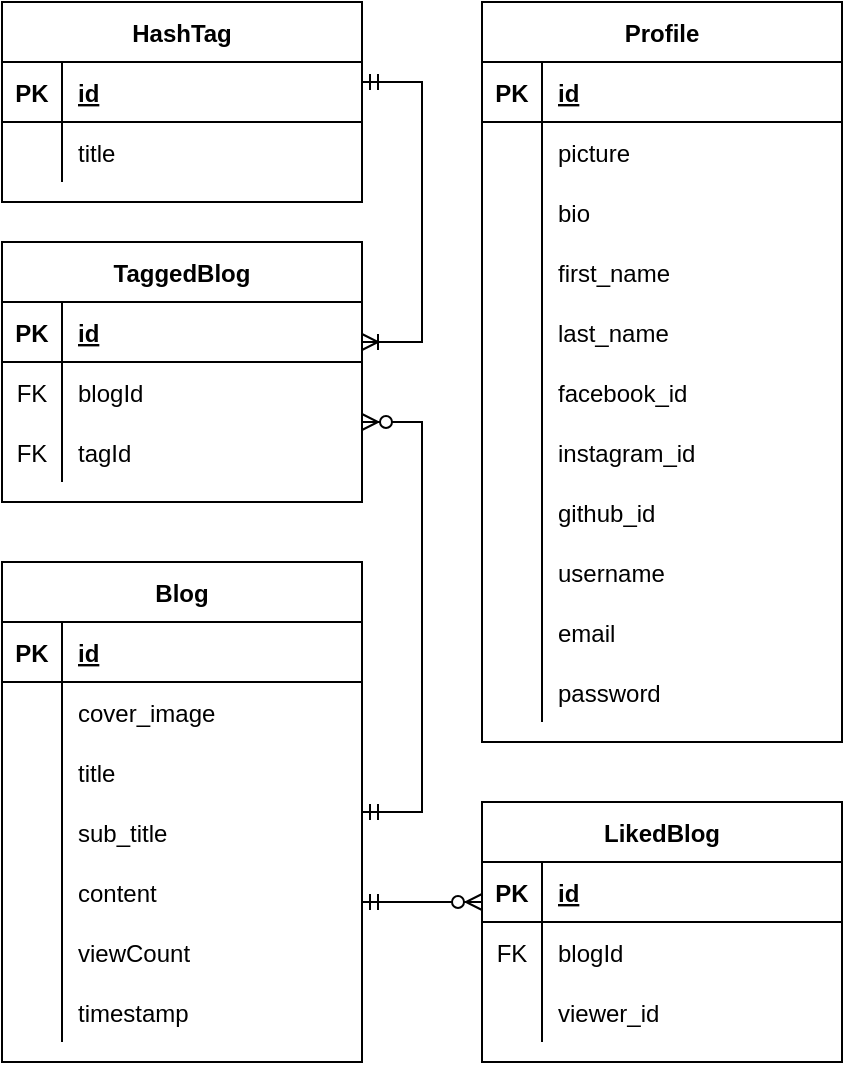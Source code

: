 <mxfile version="13.10.4" type="device"><diagram id="CrE4_WgQPveCSI2A3KZk" name="Page-1"><mxGraphModel dx="868" dy="495" grid="1" gridSize="10" guides="1" tooltips="1" connect="1" arrows="1" fold="1" page="1" pageScale="1" pageWidth="827" pageHeight="1169" math="0" shadow="0"><root><mxCell id="0"/><mxCell id="1" parent="0"/><mxCell id="ZcBDnYC3iPnfvbcbKD_G-1" value="Blog" style="shape=table;startSize=30;container=1;collapsible=1;childLayout=tableLayout;fixedRows=1;rowLines=0;fontStyle=1;align=center;resizeLast=1;" parent="1" vertex="1"><mxGeometry x="330" y="320" width="180" height="250" as="geometry"/></mxCell><mxCell id="ZcBDnYC3iPnfvbcbKD_G-2" value="" style="shape=partialRectangle;collapsible=0;dropTarget=0;pointerEvents=0;fillColor=none;top=0;left=0;bottom=1;right=0;points=[[0,0.5],[1,0.5]];portConstraint=eastwest;" parent="ZcBDnYC3iPnfvbcbKD_G-1" vertex="1"><mxGeometry y="30" width="180" height="30" as="geometry"/></mxCell><mxCell id="ZcBDnYC3iPnfvbcbKD_G-3" value="PK" style="shape=partialRectangle;connectable=0;fillColor=none;top=0;left=0;bottom=0;right=0;fontStyle=1;overflow=hidden;" parent="ZcBDnYC3iPnfvbcbKD_G-2" vertex="1"><mxGeometry width="30" height="30" as="geometry"/></mxCell><mxCell id="ZcBDnYC3iPnfvbcbKD_G-4" value="id" style="shape=partialRectangle;connectable=0;fillColor=none;top=0;left=0;bottom=0;right=0;align=left;spacingLeft=6;fontStyle=5;overflow=hidden;" parent="ZcBDnYC3iPnfvbcbKD_G-2" vertex="1"><mxGeometry x="30" width="150" height="30" as="geometry"/></mxCell><mxCell id="ZcBDnYC3iPnfvbcbKD_G-14" value="" style="shape=partialRectangle;collapsible=0;dropTarget=0;pointerEvents=0;fillColor=none;top=0;left=0;bottom=0;right=0;points=[[0,0.5],[1,0.5]];portConstraint=eastwest;" parent="ZcBDnYC3iPnfvbcbKD_G-1" vertex="1"><mxGeometry y="60" width="180" height="30" as="geometry"/></mxCell><mxCell id="ZcBDnYC3iPnfvbcbKD_G-15" value="" style="shape=partialRectangle;connectable=0;fillColor=none;top=0;left=0;bottom=0;right=0;editable=1;overflow=hidden;" parent="ZcBDnYC3iPnfvbcbKD_G-14" vertex="1"><mxGeometry width="30" height="30" as="geometry"/></mxCell><mxCell id="ZcBDnYC3iPnfvbcbKD_G-16" value="cover_image" style="shape=partialRectangle;connectable=0;fillColor=none;top=0;left=0;bottom=0;right=0;align=left;spacingLeft=6;overflow=hidden;" parent="ZcBDnYC3iPnfvbcbKD_G-14" vertex="1"><mxGeometry x="30" width="150" height="30" as="geometry"/></mxCell><mxCell id="ZcBDnYC3iPnfvbcbKD_G-5" value="" style="shape=partialRectangle;collapsible=0;dropTarget=0;pointerEvents=0;fillColor=none;top=0;left=0;bottom=0;right=0;points=[[0,0.5],[1,0.5]];portConstraint=eastwest;" parent="ZcBDnYC3iPnfvbcbKD_G-1" vertex="1"><mxGeometry y="90" width="180" height="30" as="geometry"/></mxCell><mxCell id="ZcBDnYC3iPnfvbcbKD_G-6" value="" style="shape=partialRectangle;connectable=0;fillColor=none;top=0;left=0;bottom=0;right=0;editable=1;overflow=hidden;" parent="ZcBDnYC3iPnfvbcbKD_G-5" vertex="1"><mxGeometry width="30" height="30" as="geometry"/></mxCell><mxCell id="ZcBDnYC3iPnfvbcbKD_G-7" value="title" style="shape=partialRectangle;connectable=0;fillColor=none;top=0;left=0;bottom=0;right=0;align=left;spacingLeft=6;overflow=hidden;" parent="ZcBDnYC3iPnfvbcbKD_G-5" vertex="1"><mxGeometry x="30" width="150" height="30" as="geometry"/></mxCell><mxCell id="ZcBDnYC3iPnfvbcbKD_G-79" value="" style="shape=partialRectangle;collapsible=0;dropTarget=0;pointerEvents=0;fillColor=none;top=0;left=0;bottom=0;right=0;points=[[0,0.5],[1,0.5]];portConstraint=eastwest;" parent="ZcBDnYC3iPnfvbcbKD_G-1" vertex="1"><mxGeometry y="120" width="180" height="30" as="geometry"/></mxCell><mxCell id="ZcBDnYC3iPnfvbcbKD_G-80" value="" style="shape=partialRectangle;connectable=0;fillColor=none;top=0;left=0;bottom=0;right=0;editable=1;overflow=hidden;" parent="ZcBDnYC3iPnfvbcbKD_G-79" vertex="1"><mxGeometry width="30" height="30" as="geometry"/></mxCell><mxCell id="ZcBDnYC3iPnfvbcbKD_G-81" value="sub_title" style="shape=partialRectangle;connectable=0;fillColor=none;top=0;left=0;bottom=0;right=0;align=left;spacingLeft=6;overflow=hidden;" parent="ZcBDnYC3iPnfvbcbKD_G-79" vertex="1"><mxGeometry x="30" width="150" height="30" as="geometry"/></mxCell><mxCell id="ZcBDnYC3iPnfvbcbKD_G-8" value="" style="shape=partialRectangle;collapsible=0;dropTarget=0;pointerEvents=0;fillColor=none;top=0;left=0;bottom=0;right=0;points=[[0,0.5],[1,0.5]];portConstraint=eastwest;" parent="ZcBDnYC3iPnfvbcbKD_G-1" vertex="1"><mxGeometry y="150" width="180" height="30" as="geometry"/></mxCell><mxCell id="ZcBDnYC3iPnfvbcbKD_G-9" value="" style="shape=partialRectangle;connectable=0;fillColor=none;top=0;left=0;bottom=0;right=0;editable=1;overflow=hidden;" parent="ZcBDnYC3iPnfvbcbKD_G-8" vertex="1"><mxGeometry width="30" height="30" as="geometry"/></mxCell><mxCell id="ZcBDnYC3iPnfvbcbKD_G-10" value="content" style="shape=partialRectangle;connectable=0;fillColor=none;top=0;left=0;bottom=0;right=0;align=left;spacingLeft=6;overflow=hidden;" parent="ZcBDnYC3iPnfvbcbKD_G-8" vertex="1"><mxGeometry x="30" width="150" height="30" as="geometry"/></mxCell><mxCell id="YktGPGY7-e5dWmQ_-Fxg-2" value="" style="shape=partialRectangle;collapsible=0;dropTarget=0;pointerEvents=0;fillColor=none;top=0;left=0;bottom=0;right=0;points=[[0,0.5],[1,0.5]];portConstraint=eastwest;" vertex="1" parent="ZcBDnYC3iPnfvbcbKD_G-1"><mxGeometry y="180" width="180" height="30" as="geometry"/></mxCell><mxCell id="YktGPGY7-e5dWmQ_-Fxg-3" value="" style="shape=partialRectangle;connectable=0;fillColor=none;top=0;left=0;bottom=0;right=0;editable=1;overflow=hidden;" vertex="1" parent="YktGPGY7-e5dWmQ_-Fxg-2"><mxGeometry width="30" height="30" as="geometry"/></mxCell><mxCell id="YktGPGY7-e5dWmQ_-Fxg-4" value="viewCount" style="shape=partialRectangle;connectable=0;fillColor=none;top=0;left=0;bottom=0;right=0;align=left;spacingLeft=6;overflow=hidden;" vertex="1" parent="YktGPGY7-e5dWmQ_-Fxg-2"><mxGeometry x="30" width="150" height="30" as="geometry"/></mxCell><mxCell id="ZcBDnYC3iPnfvbcbKD_G-11" value="" style="shape=partialRectangle;collapsible=0;dropTarget=0;pointerEvents=0;fillColor=none;top=0;left=0;bottom=0;right=0;points=[[0,0.5],[1,0.5]];portConstraint=eastwest;" parent="ZcBDnYC3iPnfvbcbKD_G-1" vertex="1"><mxGeometry y="210" width="180" height="30" as="geometry"/></mxCell><mxCell id="ZcBDnYC3iPnfvbcbKD_G-12" value="" style="shape=partialRectangle;connectable=0;fillColor=none;top=0;left=0;bottom=0;right=0;editable=1;overflow=hidden;" parent="ZcBDnYC3iPnfvbcbKD_G-11" vertex="1"><mxGeometry width="30" height="30" as="geometry"/></mxCell><mxCell id="ZcBDnYC3iPnfvbcbKD_G-13" value="timestamp" style="shape=partialRectangle;connectable=0;fillColor=none;top=0;left=0;bottom=0;right=0;align=left;spacingLeft=6;overflow=hidden;" parent="ZcBDnYC3iPnfvbcbKD_G-11" vertex="1"><mxGeometry x="30" width="150" height="30" as="geometry"/></mxCell><mxCell id="ZcBDnYC3iPnfvbcbKD_G-78" style="edgeStyle=orthogonalEdgeStyle;rounded=0;orthogonalLoop=1;jettySize=auto;html=1;endArrow=ERoneToMany;endFill=0;startArrow=ERmandOne;startFill=0;" parent="1" source="ZcBDnYC3iPnfvbcbKD_G-17" target="ZcBDnYC3iPnfvbcbKD_G-30" edge="1"><mxGeometry relative="1" as="geometry"><Array as="points"><mxPoint x="540" y="80"/><mxPoint x="540" y="210"/></Array></mxGeometry></mxCell><mxCell id="ZcBDnYC3iPnfvbcbKD_G-17" value="HashTag" style="shape=table;startSize=30;container=1;collapsible=1;childLayout=tableLayout;fixedRows=1;rowLines=0;fontStyle=1;align=center;resizeLast=1;" parent="1" vertex="1"><mxGeometry x="330" y="40" width="180" height="100" as="geometry"/></mxCell><mxCell id="ZcBDnYC3iPnfvbcbKD_G-18" value="" style="shape=partialRectangle;collapsible=0;dropTarget=0;pointerEvents=0;fillColor=none;top=0;left=0;bottom=1;right=0;points=[[0,0.5],[1,0.5]];portConstraint=eastwest;" parent="ZcBDnYC3iPnfvbcbKD_G-17" vertex="1"><mxGeometry y="30" width="180" height="30" as="geometry"/></mxCell><mxCell id="ZcBDnYC3iPnfvbcbKD_G-19" value="PK" style="shape=partialRectangle;connectable=0;fillColor=none;top=0;left=0;bottom=0;right=0;fontStyle=1;overflow=hidden;" parent="ZcBDnYC3iPnfvbcbKD_G-18" vertex="1"><mxGeometry width="30" height="30" as="geometry"/></mxCell><mxCell id="ZcBDnYC3iPnfvbcbKD_G-20" value="id" style="shape=partialRectangle;connectable=0;fillColor=none;top=0;left=0;bottom=0;right=0;align=left;spacingLeft=6;fontStyle=5;overflow=hidden;" parent="ZcBDnYC3iPnfvbcbKD_G-18" vertex="1"><mxGeometry x="30" width="150" height="30" as="geometry"/></mxCell><mxCell id="ZcBDnYC3iPnfvbcbKD_G-21" value="" style="shape=partialRectangle;collapsible=0;dropTarget=0;pointerEvents=0;fillColor=none;top=0;left=0;bottom=0;right=0;points=[[0,0.5],[1,0.5]];portConstraint=eastwest;" parent="ZcBDnYC3iPnfvbcbKD_G-17" vertex="1"><mxGeometry y="60" width="180" height="30" as="geometry"/></mxCell><mxCell id="ZcBDnYC3iPnfvbcbKD_G-22" value="" style="shape=partialRectangle;connectable=0;fillColor=none;top=0;left=0;bottom=0;right=0;editable=1;overflow=hidden;" parent="ZcBDnYC3iPnfvbcbKD_G-21" vertex="1"><mxGeometry width="30" height="30" as="geometry"/></mxCell><mxCell id="ZcBDnYC3iPnfvbcbKD_G-23" value="title" style="shape=partialRectangle;connectable=0;fillColor=none;top=0;left=0;bottom=0;right=0;align=left;spacingLeft=6;overflow=hidden;" parent="ZcBDnYC3iPnfvbcbKD_G-21" vertex="1"><mxGeometry x="30" width="150" height="30" as="geometry"/></mxCell><mxCell id="ZcBDnYC3iPnfvbcbKD_G-30" value="TaggedBlog" style="shape=table;startSize=30;container=1;collapsible=1;childLayout=tableLayout;fixedRows=1;rowLines=0;fontStyle=1;align=center;resizeLast=1;" parent="1" vertex="1"><mxGeometry x="330" y="160" width="180" height="130" as="geometry"/></mxCell><mxCell id="ZcBDnYC3iPnfvbcbKD_G-31" value="" style="shape=partialRectangle;collapsible=0;dropTarget=0;pointerEvents=0;fillColor=none;top=0;left=0;bottom=1;right=0;points=[[0,0.5],[1,0.5]];portConstraint=eastwest;" parent="ZcBDnYC3iPnfvbcbKD_G-30" vertex="1"><mxGeometry y="30" width="180" height="30" as="geometry"/></mxCell><mxCell id="ZcBDnYC3iPnfvbcbKD_G-32" value="PK" style="shape=partialRectangle;connectable=0;fillColor=none;top=0;left=0;bottom=0;right=0;fontStyle=1;overflow=hidden;" parent="ZcBDnYC3iPnfvbcbKD_G-31" vertex="1"><mxGeometry width="30" height="30" as="geometry"/></mxCell><mxCell id="ZcBDnYC3iPnfvbcbKD_G-33" value="id" style="shape=partialRectangle;connectable=0;fillColor=none;top=0;left=0;bottom=0;right=0;align=left;spacingLeft=6;fontStyle=5;overflow=hidden;" parent="ZcBDnYC3iPnfvbcbKD_G-31" vertex="1"><mxGeometry x="30" width="150" height="30" as="geometry"/></mxCell><mxCell id="ZcBDnYC3iPnfvbcbKD_G-34" value="" style="shape=partialRectangle;collapsible=0;dropTarget=0;pointerEvents=0;fillColor=none;top=0;left=0;bottom=0;right=0;points=[[0,0.5],[1,0.5]];portConstraint=eastwest;" parent="ZcBDnYC3iPnfvbcbKD_G-30" vertex="1"><mxGeometry y="60" width="180" height="30" as="geometry"/></mxCell><mxCell id="ZcBDnYC3iPnfvbcbKD_G-35" value="FK" style="shape=partialRectangle;connectable=0;fillColor=none;top=0;left=0;bottom=0;right=0;editable=1;overflow=hidden;" parent="ZcBDnYC3iPnfvbcbKD_G-34" vertex="1"><mxGeometry width="30" height="30" as="geometry"/></mxCell><mxCell id="ZcBDnYC3iPnfvbcbKD_G-36" value="blogId" style="shape=partialRectangle;connectable=0;fillColor=none;top=0;left=0;bottom=0;right=0;align=left;spacingLeft=6;overflow=hidden;" parent="ZcBDnYC3iPnfvbcbKD_G-34" vertex="1"><mxGeometry x="30" width="150" height="30" as="geometry"/></mxCell><mxCell id="ZcBDnYC3iPnfvbcbKD_G-37" value="" style="shape=partialRectangle;collapsible=0;dropTarget=0;pointerEvents=0;fillColor=none;top=0;left=0;bottom=0;right=0;points=[[0,0.5],[1,0.5]];portConstraint=eastwest;" parent="ZcBDnYC3iPnfvbcbKD_G-30" vertex="1"><mxGeometry y="90" width="180" height="30" as="geometry"/></mxCell><mxCell id="ZcBDnYC3iPnfvbcbKD_G-38" value="FK" style="shape=partialRectangle;connectable=0;fillColor=none;top=0;left=0;bottom=0;right=0;editable=1;overflow=hidden;" parent="ZcBDnYC3iPnfvbcbKD_G-37" vertex="1"><mxGeometry width="30" height="30" as="geometry"/></mxCell><mxCell id="ZcBDnYC3iPnfvbcbKD_G-39" value="tagId" style="shape=partialRectangle;connectable=0;fillColor=none;top=0;left=0;bottom=0;right=0;align=left;spacingLeft=6;overflow=hidden;" parent="ZcBDnYC3iPnfvbcbKD_G-37" vertex="1"><mxGeometry x="30" width="150" height="30" as="geometry"/></mxCell><mxCell id="ZcBDnYC3iPnfvbcbKD_G-43" value="Profile" style="shape=table;startSize=30;container=1;collapsible=1;childLayout=tableLayout;fixedRows=1;rowLines=0;fontStyle=1;align=center;resizeLast=1;" parent="1" vertex="1"><mxGeometry x="570" y="40" width="180" height="370" as="geometry"/></mxCell><mxCell id="ZcBDnYC3iPnfvbcbKD_G-44" value="" style="shape=partialRectangle;collapsible=0;dropTarget=0;pointerEvents=0;fillColor=none;top=0;left=0;bottom=1;right=0;points=[[0,0.5],[1,0.5]];portConstraint=eastwest;" parent="ZcBDnYC3iPnfvbcbKD_G-43" vertex="1"><mxGeometry y="30" width="180" height="30" as="geometry"/></mxCell><mxCell id="ZcBDnYC3iPnfvbcbKD_G-45" value="PK" style="shape=partialRectangle;connectable=0;fillColor=none;top=0;left=0;bottom=0;right=0;fontStyle=1;overflow=hidden;" parent="ZcBDnYC3iPnfvbcbKD_G-44" vertex="1"><mxGeometry width="30" height="30" as="geometry"/></mxCell><mxCell id="ZcBDnYC3iPnfvbcbKD_G-46" value="id" style="shape=partialRectangle;connectable=0;fillColor=none;top=0;left=0;bottom=0;right=0;align=left;spacingLeft=6;fontStyle=5;overflow=hidden;" parent="ZcBDnYC3iPnfvbcbKD_G-44" vertex="1"><mxGeometry x="30" width="150" height="30" as="geometry"/></mxCell><mxCell id="ZcBDnYC3iPnfvbcbKD_G-74" value="" style="shape=partialRectangle;collapsible=0;dropTarget=0;pointerEvents=0;fillColor=none;top=0;left=0;bottom=0;right=0;points=[[0,0.5],[1,0.5]];portConstraint=eastwest;" parent="ZcBDnYC3iPnfvbcbKD_G-43" vertex="1"><mxGeometry y="60" width="180" height="30" as="geometry"/></mxCell><mxCell id="ZcBDnYC3iPnfvbcbKD_G-75" value="" style="shape=partialRectangle;connectable=0;fillColor=none;top=0;left=0;bottom=0;right=0;editable=1;overflow=hidden;" parent="ZcBDnYC3iPnfvbcbKD_G-74" vertex="1"><mxGeometry width="30" height="30" as="geometry"/></mxCell><mxCell id="ZcBDnYC3iPnfvbcbKD_G-76" value="picture" style="shape=partialRectangle;connectable=0;fillColor=none;top=0;left=0;bottom=0;right=0;align=left;spacingLeft=6;overflow=hidden;" parent="ZcBDnYC3iPnfvbcbKD_G-74" vertex="1"><mxGeometry x="30" width="150" height="30" as="geometry"/></mxCell><mxCell id="ZcBDnYC3iPnfvbcbKD_G-59" value="" style="shape=partialRectangle;collapsible=0;dropTarget=0;pointerEvents=0;fillColor=none;top=0;left=0;bottom=0;right=0;points=[[0,0.5],[1,0.5]];portConstraint=eastwest;" parent="ZcBDnYC3iPnfvbcbKD_G-43" vertex="1"><mxGeometry y="90" width="180" height="30" as="geometry"/></mxCell><mxCell id="ZcBDnYC3iPnfvbcbKD_G-60" value="" style="shape=partialRectangle;connectable=0;fillColor=none;top=0;left=0;bottom=0;right=0;editable=1;overflow=hidden;" parent="ZcBDnYC3iPnfvbcbKD_G-59" vertex="1"><mxGeometry width="30" height="30" as="geometry"/></mxCell><mxCell id="ZcBDnYC3iPnfvbcbKD_G-61" value="bio" style="shape=partialRectangle;connectable=0;fillColor=none;top=0;left=0;bottom=0;right=0;align=left;spacingLeft=6;overflow=hidden;" parent="ZcBDnYC3iPnfvbcbKD_G-59" vertex="1"><mxGeometry x="30" width="150" height="30" as="geometry"/></mxCell><mxCell id="ZcBDnYC3iPnfvbcbKD_G-50" value="" style="shape=partialRectangle;collapsible=0;dropTarget=0;pointerEvents=0;fillColor=none;top=0;left=0;bottom=0;right=0;points=[[0,0.5],[1,0.5]];portConstraint=eastwest;" parent="ZcBDnYC3iPnfvbcbKD_G-43" vertex="1"><mxGeometry y="120" width="180" height="30" as="geometry"/></mxCell><mxCell id="ZcBDnYC3iPnfvbcbKD_G-51" value="" style="shape=partialRectangle;connectable=0;fillColor=none;top=0;left=0;bottom=0;right=0;editable=1;overflow=hidden;" parent="ZcBDnYC3iPnfvbcbKD_G-50" vertex="1"><mxGeometry width="30" height="30" as="geometry"/></mxCell><mxCell id="ZcBDnYC3iPnfvbcbKD_G-52" value="first_name" style="shape=partialRectangle;connectable=0;fillColor=none;top=0;left=0;bottom=0;right=0;align=left;spacingLeft=6;overflow=hidden;" parent="ZcBDnYC3iPnfvbcbKD_G-50" vertex="1"><mxGeometry x="30" width="150" height="30" as="geometry"/></mxCell><mxCell id="ZcBDnYC3iPnfvbcbKD_G-53" value="" style="shape=partialRectangle;collapsible=0;dropTarget=0;pointerEvents=0;fillColor=none;top=0;left=0;bottom=0;right=0;points=[[0,0.5],[1,0.5]];portConstraint=eastwest;" parent="ZcBDnYC3iPnfvbcbKD_G-43" vertex="1"><mxGeometry y="150" width="180" height="30" as="geometry"/></mxCell><mxCell id="ZcBDnYC3iPnfvbcbKD_G-54" value="" style="shape=partialRectangle;connectable=0;fillColor=none;top=0;left=0;bottom=0;right=0;editable=1;overflow=hidden;" parent="ZcBDnYC3iPnfvbcbKD_G-53" vertex="1"><mxGeometry width="30" height="30" as="geometry"/></mxCell><mxCell id="ZcBDnYC3iPnfvbcbKD_G-55" value="last_name" style="shape=partialRectangle;connectable=0;fillColor=none;top=0;left=0;bottom=0;right=0;align=left;spacingLeft=6;overflow=hidden;" parent="ZcBDnYC3iPnfvbcbKD_G-53" vertex="1"><mxGeometry x="30" width="150" height="30" as="geometry"/></mxCell><mxCell id="ZcBDnYC3iPnfvbcbKD_G-56" value="" style="shape=partialRectangle;collapsible=0;dropTarget=0;pointerEvents=0;fillColor=none;top=0;left=0;bottom=0;right=0;points=[[0,0.5],[1,0.5]];portConstraint=eastwest;" parent="ZcBDnYC3iPnfvbcbKD_G-43" vertex="1"><mxGeometry y="180" width="180" height="30" as="geometry"/></mxCell><mxCell id="ZcBDnYC3iPnfvbcbKD_G-57" value="" style="shape=partialRectangle;connectable=0;fillColor=none;top=0;left=0;bottom=0;right=0;editable=1;overflow=hidden;" parent="ZcBDnYC3iPnfvbcbKD_G-56" vertex="1"><mxGeometry width="30" height="30" as="geometry"/></mxCell><mxCell id="ZcBDnYC3iPnfvbcbKD_G-58" value="facebook_id" style="shape=partialRectangle;connectable=0;fillColor=none;top=0;left=0;bottom=0;right=0;align=left;spacingLeft=6;overflow=hidden;" parent="ZcBDnYC3iPnfvbcbKD_G-56" vertex="1"><mxGeometry x="30" width="150" height="30" as="geometry"/></mxCell><mxCell id="ZcBDnYC3iPnfvbcbKD_G-62" value="" style="shape=partialRectangle;collapsible=0;dropTarget=0;pointerEvents=0;fillColor=none;top=0;left=0;bottom=0;right=0;points=[[0,0.5],[1,0.5]];portConstraint=eastwest;" parent="ZcBDnYC3iPnfvbcbKD_G-43" vertex="1"><mxGeometry y="210" width="180" height="30" as="geometry"/></mxCell><mxCell id="ZcBDnYC3iPnfvbcbKD_G-63" value="" style="shape=partialRectangle;connectable=0;fillColor=none;top=0;left=0;bottom=0;right=0;editable=1;overflow=hidden;" parent="ZcBDnYC3iPnfvbcbKD_G-62" vertex="1"><mxGeometry width="30" height="30" as="geometry"/></mxCell><mxCell id="ZcBDnYC3iPnfvbcbKD_G-64" value="instagram_id" style="shape=partialRectangle;connectable=0;fillColor=none;top=0;left=0;bottom=0;right=0;align=left;spacingLeft=6;overflow=hidden;" parent="ZcBDnYC3iPnfvbcbKD_G-62" vertex="1"><mxGeometry x="30" width="150" height="30" as="geometry"/></mxCell><mxCell id="ZcBDnYC3iPnfvbcbKD_G-65" value="" style="shape=partialRectangle;collapsible=0;dropTarget=0;pointerEvents=0;fillColor=none;top=0;left=0;bottom=0;right=0;points=[[0,0.5],[1,0.5]];portConstraint=eastwest;" parent="ZcBDnYC3iPnfvbcbKD_G-43" vertex="1"><mxGeometry y="240" width="180" height="30" as="geometry"/></mxCell><mxCell id="ZcBDnYC3iPnfvbcbKD_G-66" value="" style="shape=partialRectangle;connectable=0;fillColor=none;top=0;left=0;bottom=0;right=0;editable=1;overflow=hidden;" parent="ZcBDnYC3iPnfvbcbKD_G-65" vertex="1"><mxGeometry width="30" height="30" as="geometry"/></mxCell><mxCell id="ZcBDnYC3iPnfvbcbKD_G-67" value="github_id" style="shape=partialRectangle;connectable=0;fillColor=none;top=0;left=0;bottom=0;right=0;align=left;spacingLeft=6;overflow=hidden;" parent="ZcBDnYC3iPnfvbcbKD_G-65" vertex="1"><mxGeometry x="30" width="150" height="30" as="geometry"/></mxCell><mxCell id="ZcBDnYC3iPnfvbcbKD_G-47" value="" style="shape=partialRectangle;collapsible=0;dropTarget=0;pointerEvents=0;fillColor=none;top=0;left=0;bottom=0;right=0;points=[[0,0.5],[1,0.5]];portConstraint=eastwest;" parent="ZcBDnYC3iPnfvbcbKD_G-43" vertex="1"><mxGeometry y="270" width="180" height="30" as="geometry"/></mxCell><mxCell id="ZcBDnYC3iPnfvbcbKD_G-48" value="" style="shape=partialRectangle;connectable=0;fillColor=none;top=0;left=0;bottom=0;right=0;editable=1;overflow=hidden;" parent="ZcBDnYC3iPnfvbcbKD_G-47" vertex="1"><mxGeometry width="30" height="30" as="geometry"/></mxCell><mxCell id="ZcBDnYC3iPnfvbcbKD_G-49" value="username" style="shape=partialRectangle;connectable=0;fillColor=none;top=0;left=0;bottom=0;right=0;align=left;spacingLeft=6;overflow=hidden;" parent="ZcBDnYC3iPnfvbcbKD_G-47" vertex="1"><mxGeometry x="30" width="150" height="30" as="geometry"/></mxCell><mxCell id="ZcBDnYC3iPnfvbcbKD_G-68" value="" style="shape=partialRectangle;collapsible=0;dropTarget=0;pointerEvents=0;fillColor=none;top=0;left=0;bottom=0;right=0;points=[[0,0.5],[1,0.5]];portConstraint=eastwest;" parent="ZcBDnYC3iPnfvbcbKD_G-43" vertex="1"><mxGeometry y="300" width="180" height="30" as="geometry"/></mxCell><mxCell id="ZcBDnYC3iPnfvbcbKD_G-69" value="" style="shape=partialRectangle;connectable=0;fillColor=none;top=0;left=0;bottom=0;right=0;editable=1;overflow=hidden;" parent="ZcBDnYC3iPnfvbcbKD_G-68" vertex="1"><mxGeometry width="30" height="30" as="geometry"/></mxCell><mxCell id="ZcBDnYC3iPnfvbcbKD_G-70" value="email" style="shape=partialRectangle;connectable=0;fillColor=none;top=0;left=0;bottom=0;right=0;align=left;spacingLeft=6;overflow=hidden;" parent="ZcBDnYC3iPnfvbcbKD_G-68" vertex="1"><mxGeometry x="30" width="150" height="30" as="geometry"/></mxCell><mxCell id="ZcBDnYC3iPnfvbcbKD_G-71" value="" style="shape=partialRectangle;collapsible=0;dropTarget=0;pointerEvents=0;fillColor=none;top=0;left=0;bottom=0;right=0;points=[[0,0.5],[1,0.5]];portConstraint=eastwest;" parent="ZcBDnYC3iPnfvbcbKD_G-43" vertex="1"><mxGeometry y="330" width="180" height="30" as="geometry"/></mxCell><mxCell id="ZcBDnYC3iPnfvbcbKD_G-72" value="" style="shape=partialRectangle;connectable=0;fillColor=none;top=0;left=0;bottom=0;right=0;editable=1;overflow=hidden;" parent="ZcBDnYC3iPnfvbcbKD_G-71" vertex="1"><mxGeometry width="30" height="30" as="geometry"/></mxCell><mxCell id="ZcBDnYC3iPnfvbcbKD_G-73" value="password" style="shape=partialRectangle;connectable=0;fillColor=none;top=0;left=0;bottom=0;right=0;align=left;spacingLeft=6;overflow=hidden;" parent="ZcBDnYC3iPnfvbcbKD_G-71" vertex="1"><mxGeometry x="30" width="150" height="30" as="geometry"/></mxCell><mxCell id="ZcBDnYC3iPnfvbcbKD_G-77" style="edgeStyle=orthogonalEdgeStyle;rounded=0;orthogonalLoop=1;jettySize=auto;html=1;endArrow=ERzeroToMany;endFill=1;startArrow=ERmandOne;startFill=0;" parent="1" source="ZcBDnYC3iPnfvbcbKD_G-1" target="ZcBDnYC3iPnfvbcbKD_G-30" edge="1"><mxGeometry relative="1" as="geometry"><Array as="points"><mxPoint x="540" y="445"/><mxPoint x="540" y="250"/></Array></mxGeometry></mxCell><mxCell id="ZcBDnYC3iPnfvbcbKD_G-95" value="LikedBlog" style="shape=table;startSize=30;container=1;collapsible=1;childLayout=tableLayout;fixedRows=1;rowLines=0;fontStyle=1;align=center;resizeLast=1;" parent="1" vertex="1"><mxGeometry x="570" y="440" width="180" height="130" as="geometry"/></mxCell><mxCell id="ZcBDnYC3iPnfvbcbKD_G-96" value="" style="shape=partialRectangle;collapsible=0;dropTarget=0;pointerEvents=0;fillColor=none;top=0;left=0;bottom=1;right=0;points=[[0,0.5],[1,0.5]];portConstraint=eastwest;" parent="ZcBDnYC3iPnfvbcbKD_G-95" vertex="1"><mxGeometry y="30" width="180" height="30" as="geometry"/></mxCell><mxCell id="ZcBDnYC3iPnfvbcbKD_G-97" value="PK" style="shape=partialRectangle;connectable=0;fillColor=none;top=0;left=0;bottom=0;right=0;fontStyle=1;overflow=hidden;" parent="ZcBDnYC3iPnfvbcbKD_G-96" vertex="1"><mxGeometry width="30" height="30" as="geometry"/></mxCell><mxCell id="ZcBDnYC3iPnfvbcbKD_G-98" value="id" style="shape=partialRectangle;connectable=0;fillColor=none;top=0;left=0;bottom=0;right=0;align=left;spacingLeft=6;fontStyle=5;overflow=hidden;" parent="ZcBDnYC3iPnfvbcbKD_G-96" vertex="1"><mxGeometry x="30" width="150" height="30" as="geometry"/></mxCell><mxCell id="ZcBDnYC3iPnfvbcbKD_G-99" value="" style="shape=partialRectangle;collapsible=0;dropTarget=0;pointerEvents=0;fillColor=none;top=0;left=0;bottom=0;right=0;points=[[0,0.5],[1,0.5]];portConstraint=eastwest;" parent="ZcBDnYC3iPnfvbcbKD_G-95" vertex="1"><mxGeometry y="60" width="180" height="30" as="geometry"/></mxCell><mxCell id="ZcBDnYC3iPnfvbcbKD_G-100" value="FK" style="shape=partialRectangle;connectable=0;fillColor=none;top=0;left=0;bottom=0;right=0;editable=1;overflow=hidden;" parent="ZcBDnYC3iPnfvbcbKD_G-99" vertex="1"><mxGeometry width="30" height="30" as="geometry"/></mxCell><mxCell id="ZcBDnYC3iPnfvbcbKD_G-101" value="blogId" style="shape=partialRectangle;connectable=0;fillColor=none;top=0;left=0;bottom=0;right=0;align=left;spacingLeft=6;overflow=hidden;" parent="ZcBDnYC3iPnfvbcbKD_G-99" vertex="1"><mxGeometry x="30" width="150" height="30" as="geometry"/></mxCell><mxCell id="ZcBDnYC3iPnfvbcbKD_G-102" value="" style="shape=partialRectangle;collapsible=0;dropTarget=0;pointerEvents=0;fillColor=none;top=0;left=0;bottom=0;right=0;points=[[0,0.5],[1,0.5]];portConstraint=eastwest;" parent="ZcBDnYC3iPnfvbcbKD_G-95" vertex="1"><mxGeometry y="90" width="180" height="30" as="geometry"/></mxCell><mxCell id="ZcBDnYC3iPnfvbcbKD_G-103" value="" style="shape=partialRectangle;connectable=0;fillColor=none;top=0;left=0;bottom=0;right=0;editable=1;overflow=hidden;" parent="ZcBDnYC3iPnfvbcbKD_G-102" vertex="1"><mxGeometry width="30" height="30" as="geometry"/></mxCell><mxCell id="ZcBDnYC3iPnfvbcbKD_G-104" value="viewer_id" style="shape=partialRectangle;connectable=0;fillColor=none;top=0;left=0;bottom=0;right=0;align=left;spacingLeft=6;overflow=hidden;" parent="ZcBDnYC3iPnfvbcbKD_G-102" vertex="1"><mxGeometry x="30" width="150" height="30" as="geometry"/></mxCell><mxCell id="ZcBDnYC3iPnfvbcbKD_G-122" style="edgeStyle=orthogonalEdgeStyle;rounded=0;orthogonalLoop=1;jettySize=auto;html=1;startArrow=ERmandOne;startFill=0;endArrow=ERzeroToMany;endFill=1;" parent="1" source="ZcBDnYC3iPnfvbcbKD_G-1" target="ZcBDnYC3iPnfvbcbKD_G-95" edge="1"><mxGeometry relative="1" as="geometry"><Array as="points"><mxPoint x="540" y="490"/><mxPoint x="540" y="490"/></Array></mxGeometry></mxCell></root></mxGraphModel></diagram></mxfile>